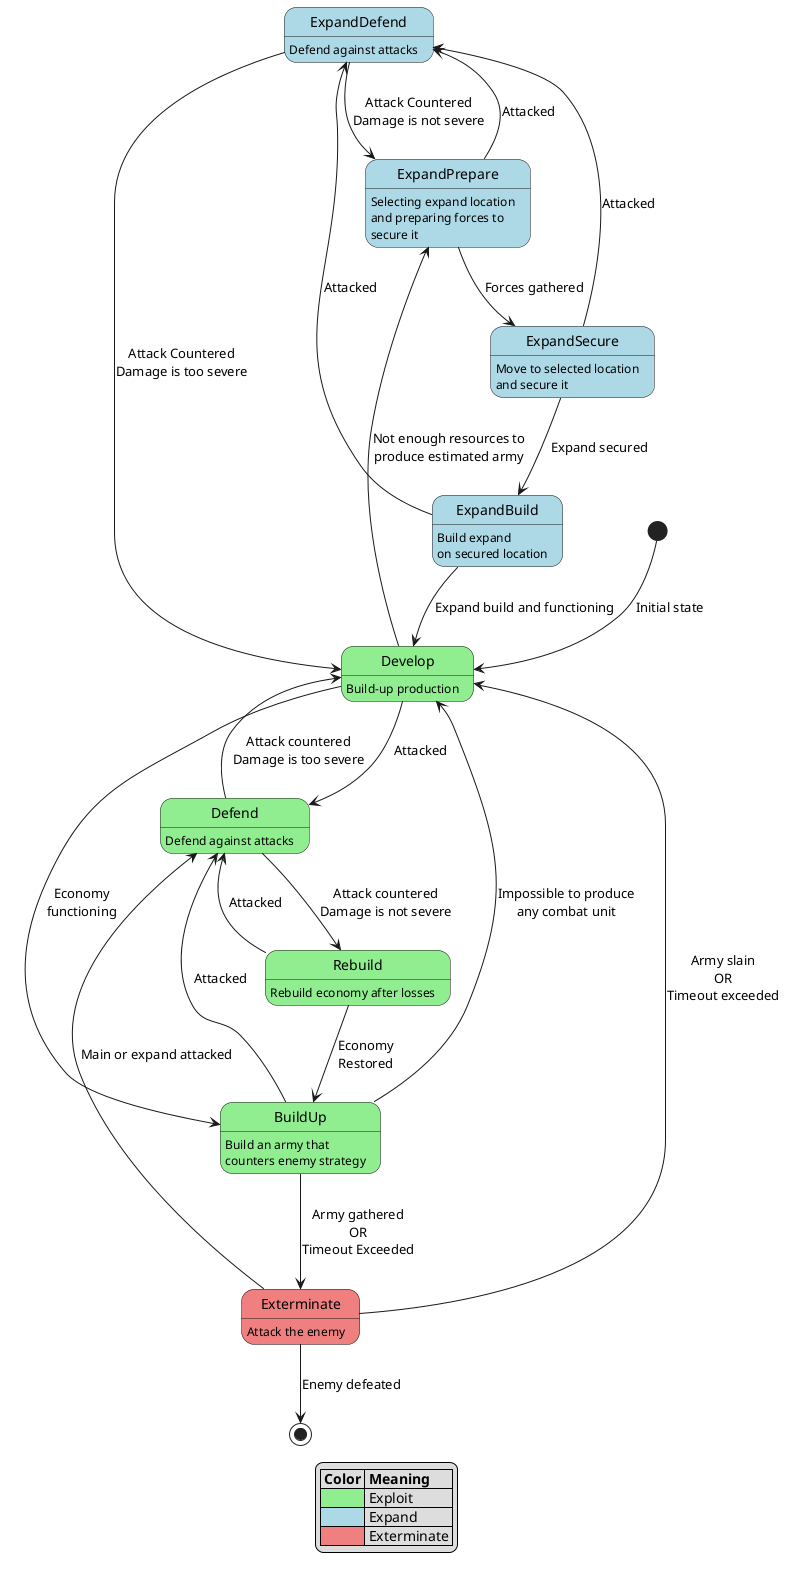 @startuml controller states

state Develop #LightGreen: Build-up production
state Rebuild #LightGreen: Rebuild economy after losses
state Defend #LightGreen: Defend against attacks
state BuildUp #LightGreen: Build an army that\ncounters enemy strategy

state ExpandPrepare #LightBlue: Selecting expand location\nand preparing forces to\nsecure it
state ExpandSecure #LightBlue: Move to selected location\nand secure it
state ExpandBuild #LightBlue: Build expand\non secured location
state ExpandDefend #LightBlue: Defend against attacks

state Exterminate #LightCoral: Attack the enemy

[*] --> Develop: Initial state

Defend --> Rebuild: Attack countered\nDamage is not severe
Defend --> Develop: Attack countered\nDamage is too severe

Develop --> BuildUp: Economy\nfunctioning
Develop --> Defend: Attacked
Develop -left-> ExpandPrepare: Not enough resources to\nproduce estimated army

BuildUp -down-> Exterminate: Army gathered\nOR\nTimeout Exceeded
BuildUp --> Defend: Attacked
BuildUp --> Develop: Impossible to produce\nany combat unit

Rebuild --> BuildUp: Economy\nRestored
Rebuild --> Defend: Attacked

ExpandPrepare --> ExpandSecure: Forces gathered
ExpandPrepare -left-> ExpandDefend: Attacked

ExpandSecure --> ExpandBuild: Expand secured
ExpandSecure -left-> ExpandDefend: Attacked

ExpandBuild --> Develop: Expand build and functioning
ExpandBuild -left-> ExpandDefend: Attacked

ExpandDefend --> ExpandPrepare: Attack Countered\nDamage is not severe
ExpandDefend --> Develop: Attack Countered\nDamage is too severe

Exterminate --> [*]: Enemy defeated
Exterminate --> Develop: Army slain\nOR\nTimeout exceeded
Exterminate --> Defend: Main or expand attacked


legend
| **Color** | **Meaning** |
|<#LightGreen>| Exploit |
|<#LightBlue>| Expand |
|<#LightCoral>| Exterminate |
endlegend

@enduml